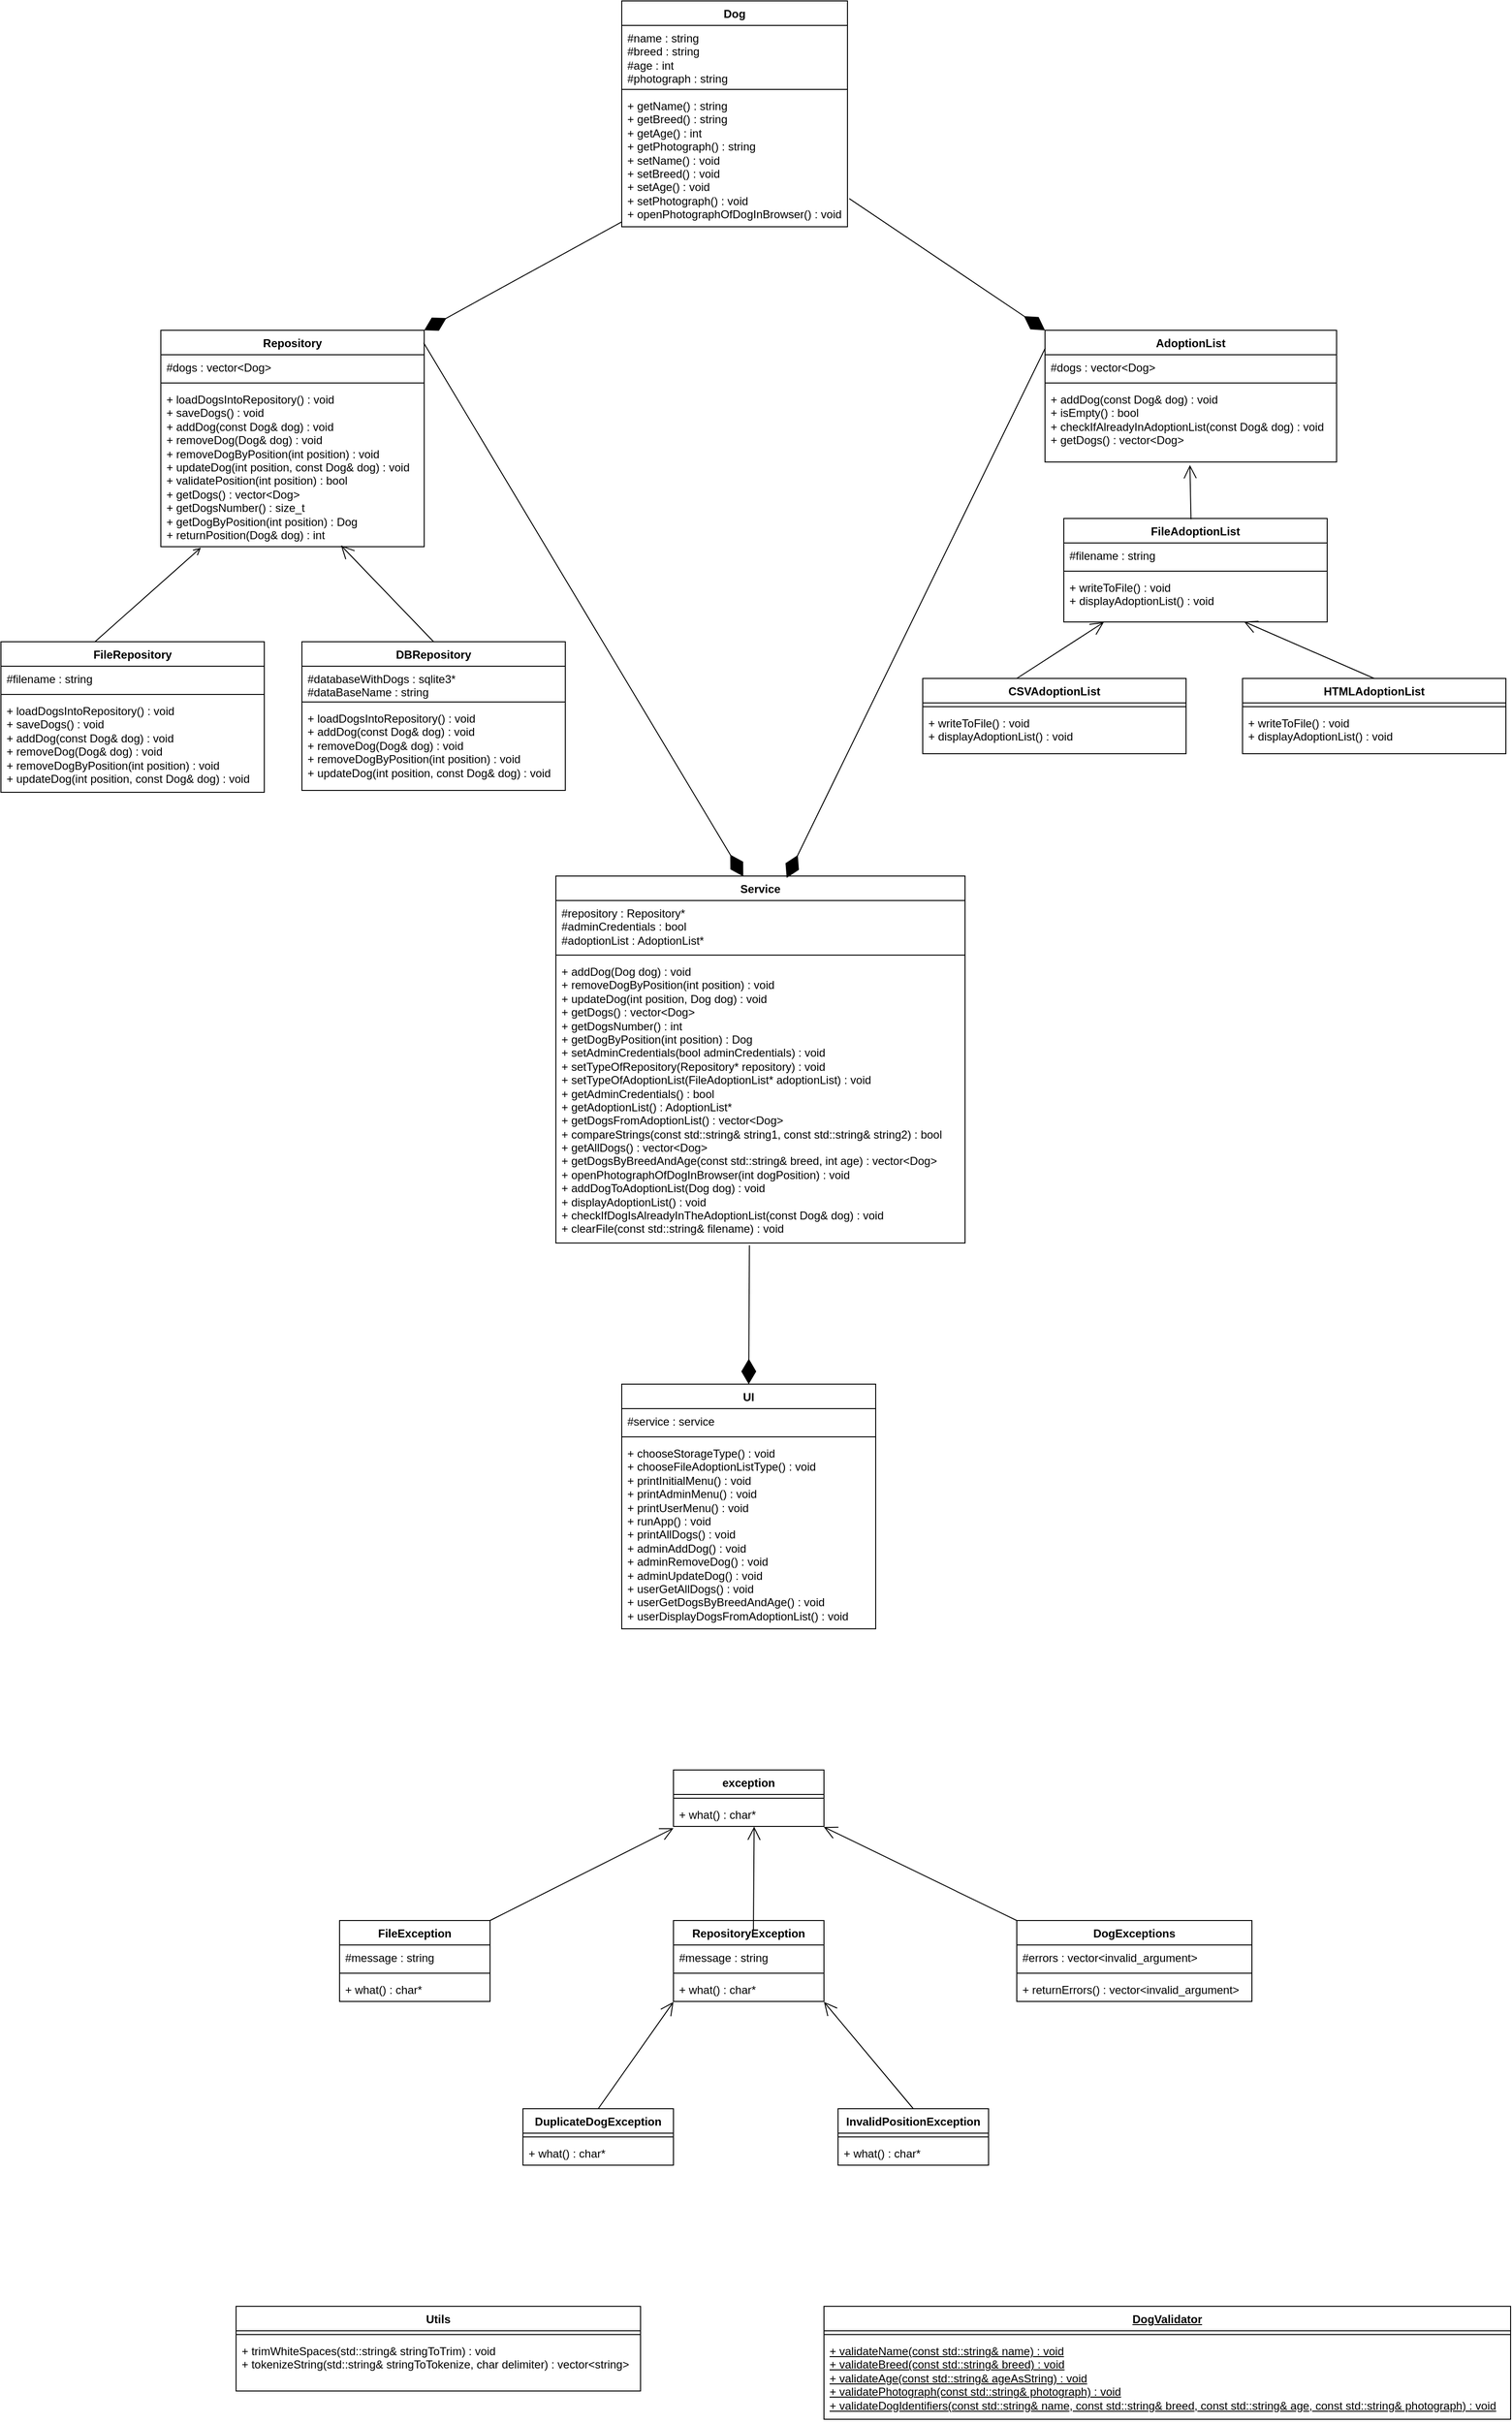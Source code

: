 <mxfile version="26.2.14">
  <diagram id="c0ZnV99UIDVKzW-hw66Z" name="Page-1">
    <mxGraphModel dx="1892" dy="562" grid="1" gridSize="10" guides="1" tooltips="1" connect="1" arrows="1" fold="1" page="1" pageScale="1" pageWidth="850" pageHeight="1100" math="0" shadow="0">
      <root>
        <mxCell id="0" />
        <mxCell id="1" parent="0" />
        <mxCell id="qOjuDss4v1p3PX5UGg8K-1" value="Dog" style="swimlane;fontStyle=1;align=center;verticalAlign=top;childLayout=stackLayout;horizontal=1;startSize=26;horizontalStack=0;resizeParent=1;resizeParentMax=0;resizeLast=0;collapsible=1;marginBottom=0;whiteSpace=wrap;html=1;" parent="1" vertex="1">
          <mxGeometry x="-140" y="80" width="240" height="240" as="geometry" />
        </mxCell>
        <mxCell id="qOjuDss4v1p3PX5UGg8K-2" value="&lt;div&gt;#name : string&lt;/div&gt;&lt;div&gt;#breed : string&lt;/div&gt;&lt;div&gt;#age : int&lt;/div&gt;&lt;div&gt;#photograph : string&lt;/div&gt;" style="text;strokeColor=none;fillColor=none;align=left;verticalAlign=top;spacingLeft=4;spacingRight=4;overflow=hidden;rotatable=0;points=[[0,0.5],[1,0.5]];portConstraint=eastwest;whiteSpace=wrap;html=1;" parent="qOjuDss4v1p3PX5UGg8K-1" vertex="1">
          <mxGeometry y="26" width="240" height="64" as="geometry" />
        </mxCell>
        <mxCell id="qOjuDss4v1p3PX5UGg8K-3" value="" style="line;strokeWidth=1;fillColor=none;align=left;verticalAlign=middle;spacingTop=-1;spacingLeft=3;spacingRight=3;rotatable=0;labelPosition=right;points=[];portConstraint=eastwest;strokeColor=inherit;" parent="qOjuDss4v1p3PX5UGg8K-1" vertex="1">
          <mxGeometry y="90" width="240" height="8" as="geometry" />
        </mxCell>
        <mxCell id="qOjuDss4v1p3PX5UGg8K-4" value="+ getName() : string&lt;div&gt;+ getBreed() : string&lt;/div&gt;&lt;div&gt;+ getAge() : int&lt;/div&gt;&lt;div&gt;+ getPhotograph() : string&lt;/div&gt;&lt;div&gt;+ setName() : void&lt;/div&gt;&lt;div&gt;+ setBreed() : void&lt;/div&gt;&lt;div&gt;+ setAge() : void&lt;/div&gt;&lt;div&gt;+ setPhotograph() : void&lt;/div&gt;&lt;div&gt;+ openPhotographOfDogInBrowser() : void&lt;/div&gt;" style="text;strokeColor=none;fillColor=none;align=left;verticalAlign=top;spacingLeft=4;spacingRight=4;overflow=hidden;rotatable=0;points=[[0,0.5],[1,0.5]];portConstraint=eastwest;whiteSpace=wrap;html=1;" parent="qOjuDss4v1p3PX5UGg8K-1" vertex="1">
          <mxGeometry y="98" width="240" height="142" as="geometry" />
        </mxCell>
        <mxCell id="qOjuDss4v1p3PX5UGg8K-58" value="Repository" style="swimlane;fontStyle=1;align=center;verticalAlign=top;childLayout=stackLayout;horizontal=1;startSize=26;horizontalStack=0;resizeParent=1;resizeParentMax=0;resizeLast=0;collapsible=1;marginBottom=0;whiteSpace=wrap;html=1;" parent="1" vertex="1">
          <mxGeometry x="-630" y="430" width="280" height="230" as="geometry" />
        </mxCell>
        <mxCell id="qOjuDss4v1p3PX5UGg8K-59" value="#dogs : vector&amp;lt;Dog&amp;gt;" style="text;strokeColor=none;fillColor=none;align=left;verticalAlign=top;spacingLeft=4;spacingRight=4;overflow=hidden;rotatable=0;points=[[0,0.5],[1,0.5]];portConstraint=eastwest;whiteSpace=wrap;html=1;" parent="qOjuDss4v1p3PX5UGg8K-58" vertex="1">
          <mxGeometry y="26" width="280" height="26" as="geometry" />
        </mxCell>
        <mxCell id="qOjuDss4v1p3PX5UGg8K-60" value="" style="line;strokeWidth=1;fillColor=none;align=left;verticalAlign=middle;spacingTop=-1;spacingLeft=3;spacingRight=3;rotatable=0;labelPosition=right;points=[];portConstraint=eastwest;strokeColor=inherit;" parent="qOjuDss4v1p3PX5UGg8K-58" vertex="1">
          <mxGeometry y="52" width="280" height="8" as="geometry" />
        </mxCell>
        <mxCell id="qOjuDss4v1p3PX5UGg8K-61" value="+ loadDogsIntoRepository() : void&lt;div&gt;+ saveDogs() : void&lt;/div&gt;&lt;div&gt;+&amp;nbsp;addDog(const Dog&amp;amp; dog) : void&lt;/div&gt;&lt;div&gt;+&amp;nbsp;removeDog(Dog&amp;amp; dog) : void&lt;/div&gt;&lt;div&gt;+&amp;nbsp;removeDogByPosition(int position) : void&lt;/div&gt;&lt;div&gt;+ updateDog(int position, const Dog&amp;amp; dog) : void&lt;/div&gt;&lt;div&gt;+&amp;nbsp;validatePosition(int position) : bool&lt;/div&gt;&lt;div&gt;+&amp;nbsp;getDogs() : vector&amp;lt;Dog&amp;gt;&lt;/div&gt;&lt;div&gt;+ getDogsNumber() : size_t&lt;/div&gt;&lt;div&gt;+ getDogByPosition(int position) : Dog&lt;/div&gt;&lt;div&gt;+ returnPosition(Dog&amp;amp; dog) : int&lt;/div&gt;&lt;div&gt;&lt;br&gt;&lt;/div&gt;" style="text;strokeColor=none;fillColor=none;align=left;verticalAlign=top;spacingLeft=4;spacingRight=4;overflow=hidden;rotatable=0;points=[[0,0.5],[1,0.5]];portConstraint=eastwest;whiteSpace=wrap;html=1;" parent="qOjuDss4v1p3PX5UGg8K-58" vertex="1">
          <mxGeometry y="60" width="280" height="170" as="geometry" />
        </mxCell>
        <mxCell id="qOjuDss4v1p3PX5UGg8K-62" value="DBRepository" style="swimlane;fontStyle=1;align=center;verticalAlign=top;childLayout=stackLayout;horizontal=1;startSize=26;horizontalStack=0;resizeParent=1;resizeParentMax=0;resizeLast=0;collapsible=1;marginBottom=0;whiteSpace=wrap;html=1;" parent="1" vertex="1">
          <mxGeometry x="-480" y="761" width="280" height="158" as="geometry" />
        </mxCell>
        <mxCell id="qOjuDss4v1p3PX5UGg8K-63" value="#databaseWithDogs : sqlite3*&lt;div&gt;#dataBaseName : string&lt;/div&gt;" style="text;strokeColor=none;fillColor=none;align=left;verticalAlign=top;spacingLeft=4;spacingRight=4;overflow=hidden;rotatable=0;points=[[0,0.5],[1,0.5]];portConstraint=eastwest;whiteSpace=wrap;html=1;" parent="qOjuDss4v1p3PX5UGg8K-62" vertex="1">
          <mxGeometry y="26" width="280" height="34" as="geometry" />
        </mxCell>
        <mxCell id="qOjuDss4v1p3PX5UGg8K-64" value="" style="line;strokeWidth=1;fillColor=none;align=left;verticalAlign=middle;spacingTop=-1;spacingLeft=3;spacingRight=3;rotatable=0;labelPosition=right;points=[];portConstraint=eastwest;strokeColor=inherit;" parent="qOjuDss4v1p3PX5UGg8K-62" vertex="1">
          <mxGeometry y="60" width="280" height="8" as="geometry" />
        </mxCell>
        <mxCell id="qOjuDss4v1p3PX5UGg8K-65" value="+ loadDogsIntoRepository() : void&lt;div&gt;+&amp;nbsp;addDog(const Dog&amp;amp; dog) : void&lt;/div&gt;&lt;div&gt;+&amp;nbsp;removeDog(Dog&amp;amp; dog) : void&lt;/div&gt;&lt;div&gt;+&amp;nbsp;removeDogByPosition(int position) : void&lt;/div&gt;&lt;div&gt;+ updateDog(int position, const Dog&amp;amp; dog) : void&lt;/div&gt;&lt;div&gt;&lt;br&gt;&lt;/div&gt;" style="text;strokeColor=none;fillColor=none;align=left;verticalAlign=top;spacingLeft=4;spacingRight=4;overflow=hidden;rotatable=0;points=[[0,0.5],[1,0.5]];portConstraint=eastwest;whiteSpace=wrap;html=1;" parent="qOjuDss4v1p3PX5UGg8K-62" vertex="1">
          <mxGeometry y="68" width="280" height="90" as="geometry" />
        </mxCell>
        <mxCell id="qOjuDss4v1p3PX5UGg8K-66" value="FileRepository" style="swimlane;fontStyle=1;align=center;verticalAlign=top;childLayout=stackLayout;horizontal=1;startSize=26;horizontalStack=0;resizeParent=1;resizeParentMax=0;resizeLast=0;collapsible=1;marginBottom=0;whiteSpace=wrap;html=1;" parent="1" vertex="1">
          <mxGeometry x="-800" y="761" width="280" height="160" as="geometry" />
        </mxCell>
        <mxCell id="qOjuDss4v1p3PX5UGg8K-67" value="#filename : string" style="text;strokeColor=none;fillColor=none;align=left;verticalAlign=top;spacingLeft=4;spacingRight=4;overflow=hidden;rotatable=0;points=[[0,0.5],[1,0.5]];portConstraint=eastwest;whiteSpace=wrap;html=1;" parent="qOjuDss4v1p3PX5UGg8K-66" vertex="1">
          <mxGeometry y="26" width="280" height="26" as="geometry" />
        </mxCell>
        <mxCell id="qOjuDss4v1p3PX5UGg8K-68" value="" style="line;strokeWidth=1;fillColor=none;align=left;verticalAlign=middle;spacingTop=-1;spacingLeft=3;spacingRight=3;rotatable=0;labelPosition=right;points=[];portConstraint=eastwest;strokeColor=inherit;" parent="qOjuDss4v1p3PX5UGg8K-66" vertex="1">
          <mxGeometry y="52" width="280" height="8" as="geometry" />
        </mxCell>
        <mxCell id="qOjuDss4v1p3PX5UGg8K-69" value="+ loadDogsIntoRepository() : void&lt;div&gt;+ saveDogs() : void&lt;/div&gt;&lt;div&gt;+&amp;nbsp;addDog(const Dog&amp;amp; dog) : void&lt;/div&gt;&lt;div&gt;+&amp;nbsp;removeDog(Dog&amp;amp; dog) : void&lt;/div&gt;&lt;div&gt;+&amp;nbsp;removeDogByPosition(int position) : void&lt;/div&gt;&lt;div&gt;+ updateDog(int position, const Dog&amp;amp; dog) : void&lt;/div&gt;&lt;div&gt;&lt;br&gt;&lt;/div&gt;" style="text;strokeColor=none;fillColor=none;align=left;verticalAlign=top;spacingLeft=4;spacingRight=4;overflow=hidden;rotatable=0;points=[[0,0.5],[1,0.5]];portConstraint=eastwest;whiteSpace=wrap;html=1;" parent="qOjuDss4v1p3PX5UGg8K-66" vertex="1">
          <mxGeometry y="60" width="280" height="100" as="geometry" />
        </mxCell>
        <mxCell id="qOjuDss4v1p3PX5UGg8K-70" value="" style="endArrow=open;endFill=1;html=1;rounded=0;entryX=0.152;entryY=1.006;entryDx=0;entryDy=0;entryPerimeter=0;exitX=0.357;exitY=0;exitDx=0;exitDy=0;exitPerimeter=0;" parent="1" source="qOjuDss4v1p3PX5UGg8K-66" target="qOjuDss4v1p3PX5UGg8K-61" edge="1">
          <mxGeometry width="160" relative="1" as="geometry">
            <mxPoint x="-680" y="660" as="sourcePoint" />
            <mxPoint x="-630" y="700" as="targetPoint" />
          </mxGeometry>
        </mxCell>
        <mxCell id="qOjuDss4v1p3PX5UGg8K-71" value="" style="endArrow=open;endFill=1;endSize=12;html=1;rounded=0;entryX=0.684;entryY=0.992;entryDx=0;entryDy=0;entryPerimeter=0;exitX=0.5;exitY=0;exitDx=0;exitDy=0;" parent="1" source="qOjuDss4v1p3PX5UGg8K-62" target="qOjuDss4v1p3PX5UGg8K-61" edge="1">
          <mxGeometry width="160" relative="1" as="geometry">
            <mxPoint x="-670" y="690" as="sourcePoint" />
            <mxPoint x="-577" y="671" as="targetPoint" />
          </mxGeometry>
        </mxCell>
        <mxCell id="qOjuDss4v1p3PX5UGg8K-73" value="" style="endArrow=diamondThin;endFill=1;endSize=24;html=1;rounded=0;entryX=1;entryY=0;entryDx=0;entryDy=0;" parent="1" source="qOjuDss4v1p3PX5UGg8K-4" target="qOjuDss4v1p3PX5UGg8K-58" edge="1">
          <mxGeometry width="160" relative="1" as="geometry">
            <mxPoint x="-590" y="440" as="sourcePoint" />
            <mxPoint x="-430" y="440" as="targetPoint" />
          </mxGeometry>
        </mxCell>
        <mxCell id="qOjuDss4v1p3PX5UGg8K-78" value="AdoptionList&lt;div&gt;&lt;br&gt;&lt;/div&gt;" style="swimlane;fontStyle=1;align=center;verticalAlign=top;childLayout=stackLayout;horizontal=1;startSize=26;horizontalStack=0;resizeParent=1;resizeParentMax=0;resizeLast=0;collapsible=1;marginBottom=0;whiteSpace=wrap;html=1;" parent="1" vertex="1">
          <mxGeometry x="310" y="430" width="310" height="140" as="geometry" />
        </mxCell>
        <mxCell id="qOjuDss4v1p3PX5UGg8K-79" value="#dogs : vector&amp;lt;Dog&amp;gt;" style="text;strokeColor=none;fillColor=none;align=left;verticalAlign=top;spacingLeft=4;spacingRight=4;overflow=hidden;rotatable=0;points=[[0,0.5],[1,0.5]];portConstraint=eastwest;whiteSpace=wrap;html=1;" parent="qOjuDss4v1p3PX5UGg8K-78" vertex="1">
          <mxGeometry y="26" width="310" height="26" as="geometry" />
        </mxCell>
        <mxCell id="qOjuDss4v1p3PX5UGg8K-80" value="" style="line;strokeWidth=1;fillColor=none;align=left;verticalAlign=middle;spacingTop=-1;spacingLeft=3;spacingRight=3;rotatable=0;labelPosition=right;points=[];portConstraint=eastwest;strokeColor=inherit;" parent="qOjuDss4v1p3PX5UGg8K-78" vertex="1">
          <mxGeometry y="52" width="310" height="8" as="geometry" />
        </mxCell>
        <mxCell id="qOjuDss4v1p3PX5UGg8K-81" value="+&amp;nbsp;addDog(const Dog&amp;amp; dog) : void&lt;div&gt;+ isEmpty() : bool&lt;/div&gt;&lt;div&gt;+&amp;nbsp;checkIfAlreadyInAdoptionList(const Dog&amp;amp; dog) : void&lt;/div&gt;&lt;div&gt;+&amp;nbsp;getDogs() : vector&amp;lt;Dog&amp;gt;&lt;/div&gt;" style="text;strokeColor=none;fillColor=none;align=left;verticalAlign=top;spacingLeft=4;spacingRight=4;overflow=hidden;rotatable=0;points=[[0,0.5],[1,0.5]];portConstraint=eastwest;whiteSpace=wrap;html=1;" parent="qOjuDss4v1p3PX5UGg8K-78" vertex="1">
          <mxGeometry y="60" width="310" height="80" as="geometry" />
        </mxCell>
        <mxCell id="qOjuDss4v1p3PX5UGg8K-96" value="" style="endArrow=diamondThin;endFill=1;endSize=24;html=1;rounded=0;exitX=1.008;exitY=0.789;exitDx=0;exitDy=0;exitPerimeter=0;entryX=0;entryY=0;entryDx=0;entryDy=0;" parent="1" source="qOjuDss4v1p3PX5UGg8K-4" target="qOjuDss4v1p3PX5UGg8K-78" edge="1">
          <mxGeometry width="160" relative="1" as="geometry">
            <mxPoint x="160" y="380" as="sourcePoint" />
            <mxPoint x="320" y="400" as="targetPoint" />
          </mxGeometry>
        </mxCell>
        <mxCell id="qOjuDss4v1p3PX5UGg8K-97" value="FileAdoptionList" style="swimlane;fontStyle=1;align=center;verticalAlign=top;childLayout=stackLayout;horizontal=1;startSize=26;horizontalStack=0;resizeParent=1;resizeParentMax=0;resizeLast=0;collapsible=1;marginBottom=0;whiteSpace=wrap;html=1;" parent="1" vertex="1">
          <mxGeometry x="330" y="630" width="280" height="110" as="geometry" />
        </mxCell>
        <mxCell id="qOjuDss4v1p3PX5UGg8K-98" value="#filename : string" style="text;strokeColor=none;fillColor=none;align=left;verticalAlign=top;spacingLeft=4;spacingRight=4;overflow=hidden;rotatable=0;points=[[0,0.5],[1,0.5]];portConstraint=eastwest;whiteSpace=wrap;html=1;" parent="qOjuDss4v1p3PX5UGg8K-97" vertex="1">
          <mxGeometry y="26" width="280" height="26" as="geometry" />
        </mxCell>
        <mxCell id="qOjuDss4v1p3PX5UGg8K-99" value="" style="line;strokeWidth=1;fillColor=none;align=left;verticalAlign=middle;spacingTop=-1;spacingLeft=3;spacingRight=3;rotatable=0;labelPosition=right;points=[];portConstraint=eastwest;strokeColor=inherit;" parent="qOjuDss4v1p3PX5UGg8K-97" vertex="1">
          <mxGeometry y="52" width="280" height="8" as="geometry" />
        </mxCell>
        <mxCell id="qOjuDss4v1p3PX5UGg8K-100" value="&lt;div&gt;+ writeToFile() : void&lt;/div&gt;&lt;div&gt;+ displayAdoptionList() : void&lt;/div&gt;" style="text;strokeColor=none;fillColor=none;align=left;verticalAlign=top;spacingLeft=4;spacingRight=4;overflow=hidden;rotatable=0;points=[[0,0.5],[1,0.5]];portConstraint=eastwest;whiteSpace=wrap;html=1;" parent="qOjuDss4v1p3PX5UGg8K-97" vertex="1">
          <mxGeometry y="60" width="280" height="50" as="geometry" />
        </mxCell>
        <mxCell id="qOjuDss4v1p3PX5UGg8K-101" value="HTMLAdoptionList" style="swimlane;fontStyle=1;align=center;verticalAlign=top;childLayout=stackLayout;horizontal=1;startSize=26;horizontalStack=0;resizeParent=1;resizeParentMax=0;resizeLast=0;collapsible=1;marginBottom=0;whiteSpace=wrap;html=1;" parent="1" vertex="1">
          <mxGeometry x="520" y="800" width="280" height="80" as="geometry" />
        </mxCell>
        <mxCell id="qOjuDss4v1p3PX5UGg8K-103" value="" style="line;strokeWidth=1;fillColor=none;align=left;verticalAlign=middle;spacingTop=-1;spacingLeft=3;spacingRight=3;rotatable=0;labelPosition=right;points=[];portConstraint=eastwest;strokeColor=inherit;" parent="qOjuDss4v1p3PX5UGg8K-101" vertex="1">
          <mxGeometry y="26" width="280" height="8" as="geometry" />
        </mxCell>
        <mxCell id="qOjuDss4v1p3PX5UGg8K-104" value="&lt;div&gt;&lt;div&gt;+ writeToFile() : void&lt;/div&gt;&lt;div&gt;+ displayAdoptionList() : void&lt;/div&gt;&lt;/div&gt;" style="text;strokeColor=none;fillColor=none;align=left;verticalAlign=top;spacingLeft=4;spacingRight=4;overflow=hidden;rotatable=0;points=[[0,0.5],[1,0.5]];portConstraint=eastwest;whiteSpace=wrap;html=1;" parent="qOjuDss4v1p3PX5UGg8K-101" vertex="1">
          <mxGeometry y="34" width="280" height="46" as="geometry" />
        </mxCell>
        <mxCell id="qOjuDss4v1p3PX5UGg8K-105" value="CSVAdoptionList" style="swimlane;fontStyle=1;align=center;verticalAlign=top;childLayout=stackLayout;horizontal=1;startSize=26;horizontalStack=0;resizeParent=1;resizeParentMax=0;resizeLast=0;collapsible=1;marginBottom=0;whiteSpace=wrap;html=1;" parent="1" vertex="1">
          <mxGeometry x="180" y="800" width="280" height="80" as="geometry" />
        </mxCell>
        <mxCell id="qOjuDss4v1p3PX5UGg8K-107" value="" style="line;strokeWidth=1;fillColor=none;align=left;verticalAlign=middle;spacingTop=-1;spacingLeft=3;spacingRight=3;rotatable=0;labelPosition=right;points=[];portConstraint=eastwest;strokeColor=inherit;" parent="qOjuDss4v1p3PX5UGg8K-105" vertex="1">
          <mxGeometry y="26" width="280" height="8" as="geometry" />
        </mxCell>
        <mxCell id="qOjuDss4v1p3PX5UGg8K-108" value="&lt;div&gt;&lt;div&gt;+ writeToFile() : void&lt;/div&gt;&lt;div&gt;+ displayAdoptionList() : void&lt;/div&gt;&lt;/div&gt;" style="text;strokeColor=none;fillColor=none;align=left;verticalAlign=top;spacingLeft=4;spacingRight=4;overflow=hidden;rotatable=0;points=[[0,0.5],[1,0.5]];portConstraint=eastwest;whiteSpace=wrap;html=1;" parent="qOjuDss4v1p3PX5UGg8K-105" vertex="1">
          <mxGeometry y="34" width="280" height="46" as="geometry" />
        </mxCell>
        <mxCell id="qOjuDss4v1p3PX5UGg8K-109" value="" style="endArrow=open;endFill=1;endSize=12;html=1;rounded=0;entryX=0.152;entryY=1.006;entryDx=0;entryDy=0;entryPerimeter=0;exitX=0.357;exitY=0;exitDx=0;exitDy=0;exitPerimeter=0;" parent="1" source="qOjuDss4v1p3PX5UGg8K-105" target="qOjuDss4v1p3PX5UGg8K-100" edge="1">
          <mxGeometry width="160" relative="1" as="geometry">
            <mxPoint x="250" y="860" as="sourcePoint" />
            <mxPoint x="300" y="900" as="targetPoint" />
          </mxGeometry>
        </mxCell>
        <mxCell id="qOjuDss4v1p3PX5UGg8K-110" value="" style="endArrow=open;endFill=1;endSize=12;html=1;rounded=0;entryX=0.684;entryY=0.992;entryDx=0;entryDy=0;entryPerimeter=0;exitX=0.5;exitY=0;exitDx=0;exitDy=0;" parent="1" source="qOjuDss4v1p3PX5UGg8K-101" target="qOjuDss4v1p3PX5UGg8K-100" edge="1">
          <mxGeometry width="160" relative="1" as="geometry">
            <mxPoint x="260" y="890" as="sourcePoint" />
            <mxPoint x="353" y="871" as="targetPoint" />
          </mxGeometry>
        </mxCell>
        <mxCell id="qOjuDss4v1p3PX5UGg8K-111" value="" style="endArrow=open;endFill=1;endSize=12;html=1;rounded=0;entryX=0.497;entryY=1.04;entryDx=0;entryDy=0;entryPerimeter=0;exitX=0.483;exitY=0.008;exitDx=0;exitDy=0;exitPerimeter=0;" parent="1" source="qOjuDss4v1p3PX5UGg8K-97" target="qOjuDss4v1p3PX5UGg8K-81" edge="1">
          <mxGeometry width="160" relative="1" as="geometry">
            <mxPoint x="413" y="630" as="sourcePoint" />
            <mxPoint x="263" y="600" as="targetPoint" />
          </mxGeometry>
        </mxCell>
        <mxCell id="qOjuDss4v1p3PX5UGg8K-112" value="Service" style="swimlane;fontStyle=1;align=center;verticalAlign=top;childLayout=stackLayout;horizontal=1;startSize=26;horizontalStack=0;resizeParent=1;resizeParentMax=0;resizeLast=0;collapsible=1;marginBottom=0;whiteSpace=wrap;html=1;" parent="1" vertex="1">
          <mxGeometry x="-210" y="1010" width="435" height="390" as="geometry" />
        </mxCell>
        <mxCell id="qOjuDss4v1p3PX5UGg8K-113" value="#repository : Repository*&lt;div&gt;#adminCredentials : bool&lt;/div&gt;&lt;div&gt;#adoptionList : AdoptionList*&lt;/div&gt;" style="text;strokeColor=none;fillColor=none;align=left;verticalAlign=top;spacingLeft=4;spacingRight=4;overflow=hidden;rotatable=0;points=[[0,0.5],[1,0.5]];portConstraint=eastwest;whiteSpace=wrap;html=1;" parent="qOjuDss4v1p3PX5UGg8K-112" vertex="1">
          <mxGeometry y="26" width="435" height="54" as="geometry" />
        </mxCell>
        <mxCell id="qOjuDss4v1p3PX5UGg8K-114" value="" style="line;strokeWidth=1;fillColor=none;align=left;verticalAlign=middle;spacingTop=-1;spacingLeft=3;spacingRight=3;rotatable=0;labelPosition=right;points=[];portConstraint=eastwest;strokeColor=inherit;" parent="qOjuDss4v1p3PX5UGg8K-112" vertex="1">
          <mxGeometry y="80" width="435" height="8" as="geometry" />
        </mxCell>
        <mxCell id="qOjuDss4v1p3PX5UGg8K-115" value="+&amp;nbsp;addDog(Dog dog) : void&lt;div&gt;+&amp;nbsp;removeDogByPosition(int position) : void&lt;/div&gt;&lt;div&gt;+&amp;nbsp;updateDog(int position, Dog dog) : void&lt;/div&gt;&lt;div&gt;+ getDogs() : vector&amp;lt;Dog&amp;gt;&lt;/div&gt;&lt;div&gt;+ getDogsNumber() : int&lt;/div&gt;&lt;div&gt;+&amp;nbsp;getDogByPosition(int position) : Dog&lt;/div&gt;&lt;div&gt;+&amp;nbsp;&lt;span style=&quot;background-color: transparent;&quot;&gt;setAdminCredentials(bool adminCredentials) : void&lt;/span&gt;&lt;/div&gt;&lt;div&gt;&lt;span style=&quot;background-color: transparent; color: light-dark(rgb(0, 0, 0), rgb(255, 255, 255));&quot;&gt;+ setTypeOfRepository(Repository* repository) : void&lt;/span&gt;&lt;/div&gt;&lt;div&gt;&lt;span style=&quot;background-color: transparent; color: light-dark(rgb(0, 0, 0), rgb(255, 255, 255));&quot;&gt;+ setTypeOfAdoptionList(FileAdoptionList* adoptionList) : void&lt;/span&gt;&lt;/div&gt;&lt;div&gt;&lt;span style=&quot;background-color: transparent; color: light-dark(rgb(0, 0, 0), rgb(255, 255, 255));&quot;&gt;+&amp;nbsp;&lt;/span&gt;&lt;span style=&quot;background-color: transparent;&quot;&gt;getAdminCredentials() : bool&lt;/span&gt;&lt;/div&gt;&lt;div&gt;&lt;span style=&quot;background-color: transparent;&quot;&gt;+&amp;nbsp;&lt;/span&gt;&lt;span style=&quot;background-color: transparent;&quot;&gt;getAdoptionList() : AdoptionList*&lt;/span&gt;&lt;/div&gt;&lt;div&gt;&lt;span style=&quot;background-color: transparent;&quot;&gt;+&amp;nbsp;&lt;/span&gt;&lt;span style=&quot;background-color: transparent;&quot;&gt;getDogsFromAdoptionList() : vector&amp;lt;Dog&amp;gt;&lt;/span&gt;&lt;/div&gt;&lt;div&gt;&lt;span style=&quot;background-color: transparent;&quot;&gt;+&amp;nbsp;&lt;/span&gt;&lt;span style=&quot;background-color: transparent;&quot;&gt;compareStrings(const std::string&amp;amp; string1, const std::string&amp;amp; string2) : bool&lt;/span&gt;&lt;/div&gt;&lt;div&gt;&lt;span style=&quot;background-color: transparent;&quot;&gt;+&amp;nbsp;&lt;/span&gt;&lt;span style=&quot;background-color: transparent;&quot;&gt;getAllDogs() : vector&amp;lt;Dog&amp;gt;&lt;/span&gt;&lt;/div&gt;&lt;div&gt;&lt;span style=&quot;background-color: transparent;&quot;&gt;+&amp;nbsp;&lt;/span&gt;&lt;span style=&quot;background-color: transparent;&quot;&gt;getDogsByBreedAndAge(const std::string&amp;amp; breed, int age) : vector&amp;lt;Dog&amp;gt;&lt;/span&gt;&lt;/div&gt;&lt;div&gt;&lt;span style=&quot;background-color: transparent;&quot;&gt;+&amp;nbsp;&lt;/span&gt;&lt;span style=&quot;background-color: transparent;&quot;&gt;openPhotographOfDogInBrowser(int dogPosition) : void&lt;/span&gt;&lt;/div&gt;&lt;div&gt;&lt;span style=&quot;background-color: transparent;&quot;&gt;+&amp;nbsp;&lt;/span&gt;&lt;span style=&quot;background-color: transparent;&quot;&gt;addDogToAdoptionList(Dog dog) : void&lt;/span&gt;&lt;/div&gt;&lt;div&gt;&lt;span style=&quot;background-color: transparent;&quot;&gt;+&amp;nbsp;&lt;/span&gt;&lt;span style=&quot;background-color: transparent;&quot;&gt;displayAdoptionList() : void&lt;/span&gt;&lt;/div&gt;&lt;div&gt;&lt;span style=&quot;background-color: transparent;&quot;&gt;+&amp;nbsp;&lt;/span&gt;&lt;span style=&quot;background-color: transparent;&quot;&gt;checkIfDogIsAlreadyInTheAdoptionList(const Dog&amp;amp; dog) : void&lt;/span&gt;&lt;/div&gt;&lt;div&gt;&lt;span style=&quot;background-color: transparent;&quot;&gt;+&amp;nbsp;&lt;/span&gt;&lt;span style=&quot;background-color: transparent;&quot;&gt;clearFile(const std::string&amp;amp; filename) : void&lt;/span&gt;&lt;/div&gt;" style="text;strokeColor=none;fillColor=none;align=left;verticalAlign=top;spacingLeft=4;spacingRight=4;overflow=hidden;rotatable=0;points=[[0,0.5],[1,0.5]];portConstraint=eastwest;whiteSpace=wrap;html=1;" parent="qOjuDss4v1p3PX5UGg8K-112" vertex="1">
          <mxGeometry y="88" width="435" height="302" as="geometry" />
        </mxCell>
        <mxCell id="qOjuDss4v1p3PX5UGg8K-116" value="" style="endArrow=diamondThin;endFill=1;endSize=24;html=1;rounded=0;entryX=0.458;entryY=0.001;entryDx=0;entryDy=0;exitX=0.998;exitY=0.058;exitDx=0;exitDy=0;exitPerimeter=0;entryPerimeter=0;" parent="1" source="qOjuDss4v1p3PX5UGg8K-58" target="qOjuDss4v1p3PX5UGg8K-112" edge="1">
          <mxGeometry width="160" relative="1" as="geometry">
            <mxPoint x="-130" y="363" as="sourcePoint" />
            <mxPoint x="-340" y="440" as="targetPoint" />
          </mxGeometry>
        </mxCell>
        <mxCell id="qOjuDss4v1p3PX5UGg8K-117" value="" style="endArrow=diamondThin;endFill=1;endSize=24;html=1;rounded=0;exitX=0.001;exitY=0.135;exitDx=0;exitDy=0;exitPerimeter=0;entryX=0.564;entryY=0.005;entryDx=0;entryDy=0;entryPerimeter=0;" parent="1" source="qOjuDss4v1p3PX5UGg8K-78" target="qOjuDss4v1p3PX5UGg8K-112" edge="1">
          <mxGeometry width="160" relative="1" as="geometry">
            <mxPoint x="270" y="460" as="sourcePoint" />
            <mxPoint x="20" y="957" as="targetPoint" />
          </mxGeometry>
        </mxCell>
        <mxCell id="qOjuDss4v1p3PX5UGg8K-119" value="UI" style="swimlane;fontStyle=1;align=center;verticalAlign=top;childLayout=stackLayout;horizontal=1;startSize=26;horizontalStack=0;resizeParent=1;resizeParentMax=0;resizeLast=0;collapsible=1;marginBottom=0;whiteSpace=wrap;html=1;" parent="1" vertex="1">
          <mxGeometry x="-140" y="1550" width="270" height="260" as="geometry" />
        </mxCell>
        <mxCell id="qOjuDss4v1p3PX5UGg8K-120" value="#service : service" style="text;strokeColor=none;fillColor=none;align=left;verticalAlign=top;spacingLeft=4;spacingRight=4;overflow=hidden;rotatable=0;points=[[0,0.5],[1,0.5]];portConstraint=eastwest;whiteSpace=wrap;html=1;" parent="qOjuDss4v1p3PX5UGg8K-119" vertex="1">
          <mxGeometry y="26" width="270" height="26" as="geometry" />
        </mxCell>
        <mxCell id="qOjuDss4v1p3PX5UGg8K-121" value="" style="line;strokeWidth=1;fillColor=none;align=left;verticalAlign=middle;spacingTop=-1;spacingLeft=3;spacingRight=3;rotatable=0;labelPosition=right;points=[];portConstraint=eastwest;strokeColor=inherit;" parent="qOjuDss4v1p3PX5UGg8K-119" vertex="1">
          <mxGeometry y="52" width="270" height="8" as="geometry" />
        </mxCell>
        <mxCell id="qOjuDss4v1p3PX5UGg8K-122" value="+&amp;nbsp;chooseStorageType() : void&lt;div&gt;+&amp;nbsp;chooseFileAdoptionListType() : void&lt;/div&gt;&lt;div&gt;+&amp;nbsp;printInitialMenu() : void&lt;/div&gt;&lt;div&gt;+&amp;nbsp;printAdminMenu() : void&lt;/div&gt;&lt;div&gt;+ printUserMenu() : void&lt;/div&gt;&lt;div&gt;+ runApp() : void&lt;/div&gt;&lt;div&gt;+&amp;nbsp;printAllDogs() : void&lt;/div&gt;&lt;div&gt;+&amp;nbsp;adminAddDog() : void&lt;/div&gt;&lt;div&gt;+&amp;nbsp;adminRemoveDog() : void&lt;/div&gt;&lt;div&gt;+&amp;nbsp;adminUpdateDog() : void&lt;/div&gt;&lt;div&gt;+&amp;nbsp;userGetAllDogs() : void&lt;/div&gt;&lt;div&gt;+&amp;nbsp;userGetDogsByBreedAndAge() : void&lt;/div&gt;&lt;div&gt;+&amp;nbsp;userDisplayDogsFromAdoptionList() : void&lt;/div&gt;" style="text;strokeColor=none;fillColor=none;align=left;verticalAlign=top;spacingLeft=4;spacingRight=4;overflow=hidden;rotatable=0;points=[[0,0.5],[1,0.5]];portConstraint=eastwest;whiteSpace=wrap;html=1;" parent="qOjuDss4v1p3PX5UGg8K-119" vertex="1">
          <mxGeometry y="60" width="270" height="200" as="geometry" />
        </mxCell>
        <mxCell id="qOjuDss4v1p3PX5UGg8K-123" value="" style="endArrow=diamondThin;endFill=1;endSize=24;html=1;rounded=0;entryX=0.5;entryY=0;entryDx=0;entryDy=0;exitX=0.473;exitY=1.008;exitDx=0;exitDy=0;exitPerimeter=0;" parent="1" source="qOjuDss4v1p3PX5UGg8K-115" target="qOjuDss4v1p3PX5UGg8K-119" edge="1">
          <mxGeometry width="160" relative="1" as="geometry">
            <mxPoint x="-15" y="1350" as="sourcePoint" />
            <mxPoint x="-225" y="1427" as="targetPoint" />
          </mxGeometry>
        </mxCell>
        <mxCell id="WE_72uByinMbXT9ejMN--2" value="exception" style="swimlane;fontStyle=1;align=center;verticalAlign=top;childLayout=stackLayout;horizontal=1;startSize=26;horizontalStack=0;resizeParent=1;resizeParentMax=0;resizeLast=0;collapsible=1;marginBottom=0;whiteSpace=wrap;html=1;" parent="1" vertex="1">
          <mxGeometry x="-85" y="1960" width="160" height="60" as="geometry" />
        </mxCell>
        <mxCell id="WE_72uByinMbXT9ejMN--4" value="" style="line;strokeWidth=1;fillColor=none;align=left;verticalAlign=middle;spacingTop=-1;spacingLeft=3;spacingRight=3;rotatable=0;labelPosition=right;points=[];portConstraint=eastwest;strokeColor=inherit;" parent="WE_72uByinMbXT9ejMN--2" vertex="1">
          <mxGeometry y="26" width="160" height="8" as="geometry" />
        </mxCell>
        <mxCell id="WE_72uByinMbXT9ejMN--5" value="+ what() : char*" style="text;strokeColor=none;fillColor=none;align=left;verticalAlign=top;spacingLeft=4;spacingRight=4;overflow=hidden;rotatable=0;points=[[0,0.5],[1,0.5]];portConstraint=eastwest;whiteSpace=wrap;html=1;" parent="WE_72uByinMbXT9ejMN--2" vertex="1">
          <mxGeometry y="34" width="160" height="26" as="geometry" />
        </mxCell>
        <mxCell id="WE_72uByinMbXT9ejMN--6" value="FileException" style="swimlane;fontStyle=1;align=center;verticalAlign=top;childLayout=stackLayout;horizontal=1;startSize=26;horizontalStack=0;resizeParent=1;resizeParentMax=0;resizeLast=0;collapsible=1;marginBottom=0;whiteSpace=wrap;html=1;" parent="1" vertex="1">
          <mxGeometry x="-440" y="2120" width="160" height="86" as="geometry" />
        </mxCell>
        <mxCell id="WE_72uByinMbXT9ejMN--7" value="#message : string" style="text;strokeColor=none;fillColor=none;align=left;verticalAlign=top;spacingLeft=4;spacingRight=4;overflow=hidden;rotatable=0;points=[[0,0.5],[1,0.5]];portConstraint=eastwest;whiteSpace=wrap;html=1;" parent="WE_72uByinMbXT9ejMN--6" vertex="1">
          <mxGeometry y="26" width="160" height="26" as="geometry" />
        </mxCell>
        <mxCell id="WE_72uByinMbXT9ejMN--8" value="" style="line;strokeWidth=1;fillColor=none;align=left;verticalAlign=middle;spacingTop=-1;spacingLeft=3;spacingRight=3;rotatable=0;labelPosition=right;points=[];portConstraint=eastwest;strokeColor=inherit;" parent="WE_72uByinMbXT9ejMN--6" vertex="1">
          <mxGeometry y="52" width="160" height="8" as="geometry" />
        </mxCell>
        <mxCell id="WE_72uByinMbXT9ejMN--9" value="+ what() : char*" style="text;strokeColor=none;fillColor=none;align=left;verticalAlign=top;spacingLeft=4;spacingRight=4;overflow=hidden;rotatable=0;points=[[0,0.5],[1,0.5]];portConstraint=eastwest;whiteSpace=wrap;html=1;" parent="WE_72uByinMbXT9ejMN--6" vertex="1">
          <mxGeometry y="60" width="160" height="26" as="geometry" />
        </mxCell>
        <mxCell id="WE_72uByinMbXT9ejMN--10" value="DuplicateDogException" style="swimlane;fontStyle=1;align=center;verticalAlign=top;childLayout=stackLayout;horizontal=1;startSize=26;horizontalStack=0;resizeParent=1;resizeParentMax=0;resizeLast=0;collapsible=1;marginBottom=0;whiteSpace=wrap;html=1;" parent="1" vertex="1">
          <mxGeometry x="-245" y="2320" width="160" height="60" as="geometry" />
        </mxCell>
        <mxCell id="WE_72uByinMbXT9ejMN--12" value="" style="line;strokeWidth=1;fillColor=none;align=left;verticalAlign=middle;spacingTop=-1;spacingLeft=3;spacingRight=3;rotatable=0;labelPosition=right;points=[];portConstraint=eastwest;strokeColor=inherit;" parent="WE_72uByinMbXT9ejMN--10" vertex="1">
          <mxGeometry y="26" width="160" height="8" as="geometry" />
        </mxCell>
        <mxCell id="WE_72uByinMbXT9ejMN--13" value="+ what() : char*" style="text;strokeColor=none;fillColor=none;align=left;verticalAlign=top;spacingLeft=4;spacingRight=4;overflow=hidden;rotatable=0;points=[[0,0.5],[1,0.5]];portConstraint=eastwest;whiteSpace=wrap;html=1;" parent="WE_72uByinMbXT9ejMN--10" vertex="1">
          <mxGeometry y="34" width="160" height="26" as="geometry" />
        </mxCell>
        <mxCell id="WE_72uByinMbXT9ejMN--14" value="DogExceptions" style="swimlane;fontStyle=1;align=center;verticalAlign=top;childLayout=stackLayout;horizontal=1;startSize=26;horizontalStack=0;resizeParent=1;resizeParentMax=0;resizeLast=0;collapsible=1;marginBottom=0;whiteSpace=wrap;html=1;" parent="1" vertex="1">
          <mxGeometry x="280" y="2120" width="250" height="86" as="geometry" />
        </mxCell>
        <mxCell id="WE_72uByinMbXT9ejMN--15" value="#errors : vector&amp;lt;invalid_argument&amp;gt;" style="text;strokeColor=none;fillColor=none;align=left;verticalAlign=top;spacingLeft=4;spacingRight=4;overflow=hidden;rotatable=0;points=[[0,0.5],[1,0.5]];portConstraint=eastwest;whiteSpace=wrap;html=1;" parent="WE_72uByinMbXT9ejMN--14" vertex="1">
          <mxGeometry y="26" width="250" height="26" as="geometry" />
        </mxCell>
        <mxCell id="WE_72uByinMbXT9ejMN--16" value="" style="line;strokeWidth=1;fillColor=none;align=left;verticalAlign=middle;spacingTop=-1;spacingLeft=3;spacingRight=3;rotatable=0;labelPosition=right;points=[];portConstraint=eastwest;strokeColor=inherit;" parent="WE_72uByinMbXT9ejMN--14" vertex="1">
          <mxGeometry y="52" width="250" height="8" as="geometry" />
        </mxCell>
        <mxCell id="WE_72uByinMbXT9ejMN--17" value="+ returnErrors() : vector&amp;lt;invalid_argument&amp;gt;" style="text;strokeColor=none;fillColor=none;align=left;verticalAlign=top;spacingLeft=4;spacingRight=4;overflow=hidden;rotatable=0;points=[[0,0.5],[1,0.5]];portConstraint=eastwest;whiteSpace=wrap;html=1;" parent="WE_72uByinMbXT9ejMN--14" vertex="1">
          <mxGeometry y="60" width="250" height="26" as="geometry" />
        </mxCell>
        <mxCell id="WE_72uByinMbXT9ejMN--18" value="RepositoryException" style="swimlane;fontStyle=1;align=center;verticalAlign=top;childLayout=stackLayout;horizontal=1;startSize=26;horizontalStack=0;resizeParent=1;resizeParentMax=0;resizeLast=0;collapsible=1;marginBottom=0;whiteSpace=wrap;html=1;" parent="1" vertex="1">
          <mxGeometry x="-85" y="2120" width="160" height="86" as="geometry" />
        </mxCell>
        <mxCell id="WE_72uByinMbXT9ejMN--19" value="#message : string" style="text;strokeColor=none;fillColor=none;align=left;verticalAlign=top;spacingLeft=4;spacingRight=4;overflow=hidden;rotatable=0;points=[[0,0.5],[1,0.5]];portConstraint=eastwest;whiteSpace=wrap;html=1;" parent="WE_72uByinMbXT9ejMN--18" vertex="1">
          <mxGeometry y="26" width="160" height="26" as="geometry" />
        </mxCell>
        <mxCell id="WE_72uByinMbXT9ejMN--20" value="" style="line;strokeWidth=1;fillColor=none;align=left;verticalAlign=middle;spacingTop=-1;spacingLeft=3;spacingRight=3;rotatable=0;labelPosition=right;points=[];portConstraint=eastwest;strokeColor=inherit;" parent="WE_72uByinMbXT9ejMN--18" vertex="1">
          <mxGeometry y="52" width="160" height="8" as="geometry" />
        </mxCell>
        <mxCell id="WE_72uByinMbXT9ejMN--21" value="+ what() : char*" style="text;strokeColor=none;fillColor=none;align=left;verticalAlign=top;spacingLeft=4;spacingRight=4;overflow=hidden;rotatable=0;points=[[0,0.5],[1,0.5]];portConstraint=eastwest;whiteSpace=wrap;html=1;" parent="WE_72uByinMbXT9ejMN--18" vertex="1">
          <mxGeometry y="60" width="160" height="26" as="geometry" />
        </mxCell>
        <mxCell id="WE_72uByinMbXT9ejMN--22" value="InvalidPositionException" style="swimlane;fontStyle=1;align=center;verticalAlign=top;childLayout=stackLayout;horizontal=1;startSize=26;horizontalStack=0;resizeParent=1;resizeParentMax=0;resizeLast=0;collapsible=1;marginBottom=0;whiteSpace=wrap;html=1;" parent="1" vertex="1">
          <mxGeometry x="90" y="2320" width="160" height="60" as="geometry" />
        </mxCell>
        <mxCell id="WE_72uByinMbXT9ejMN--24" value="" style="line;strokeWidth=1;fillColor=none;align=left;verticalAlign=middle;spacingTop=-1;spacingLeft=3;spacingRight=3;rotatable=0;labelPosition=right;points=[];portConstraint=eastwest;strokeColor=inherit;" parent="WE_72uByinMbXT9ejMN--22" vertex="1">
          <mxGeometry y="26" width="160" height="8" as="geometry" />
        </mxCell>
        <mxCell id="WE_72uByinMbXT9ejMN--25" value="+ what() : char*" style="text;strokeColor=none;fillColor=none;align=left;verticalAlign=top;spacingLeft=4;spacingRight=4;overflow=hidden;rotatable=0;points=[[0,0.5],[1,0.5]];portConstraint=eastwest;whiteSpace=wrap;html=1;" parent="WE_72uByinMbXT9ejMN--22" vertex="1">
          <mxGeometry y="34" width="160" height="26" as="geometry" />
        </mxCell>
        <mxCell id="WE_72uByinMbXT9ejMN--26" value="" style="endArrow=open;endFill=1;endSize=12;html=1;rounded=0;entryX=0;entryY=1.073;entryDx=0;entryDy=0;exitX=1;exitY=0;exitDx=0;exitDy=0;entryPerimeter=0;" parent="1" source="WE_72uByinMbXT9ejMN--6" target="WE_72uByinMbXT9ejMN--5" edge="1">
          <mxGeometry width="160" relative="1" as="geometry">
            <mxPoint x="-358" y="2120" as="sourcePoint" />
            <mxPoint x="-245" y="2020" as="targetPoint" />
          </mxGeometry>
        </mxCell>
        <mxCell id="WE_72uByinMbXT9ejMN--27" value="" style="endArrow=open;endFill=1;endSize=12;html=1;rounded=0;entryX=0;entryY=1.018;entryDx=0;entryDy=0;exitX=0.5;exitY=0;exitDx=0;exitDy=0;entryPerimeter=0;" parent="1" source="WE_72uByinMbXT9ejMN--10" target="WE_72uByinMbXT9ejMN--21" edge="1">
          <mxGeometry width="160" relative="1" as="geometry">
            <mxPoint x="-170" y="2310" as="sourcePoint" />
            <mxPoint x="-97" y="2200" as="targetPoint" />
          </mxGeometry>
        </mxCell>
        <mxCell id="WE_72uByinMbXT9ejMN--28" value="" style="endArrow=open;endFill=1;endSize=12;html=1;rounded=0;entryX=1;entryY=1.018;entryDx=0;entryDy=0;exitX=0.5;exitY=0;exitDx=0;exitDy=0;entryPerimeter=0;" parent="1" source="WE_72uByinMbXT9ejMN--22" target="WE_72uByinMbXT9ejMN--21" edge="1">
          <mxGeometry width="160" relative="1" as="geometry">
            <mxPoint x="-155" y="2330" as="sourcePoint" />
            <mxPoint x="-75" y="2216" as="targetPoint" />
          </mxGeometry>
        </mxCell>
        <mxCell id="WE_72uByinMbXT9ejMN--29" value="" style="endArrow=open;endFill=1;endSize=12;html=1;rounded=0;exitX=0;exitY=0;exitDx=0;exitDy=0;entryX=0.999;entryY=1.023;entryDx=0;entryDy=0;entryPerimeter=0;" parent="1" source="WE_72uByinMbXT9ejMN--14" target="WE_72uByinMbXT9ejMN--5" edge="1">
          <mxGeometry width="160" relative="1" as="geometry">
            <mxPoint x="170" y="2134" as="sourcePoint" />
            <mxPoint x="75" y="2020" as="targetPoint" />
          </mxGeometry>
        </mxCell>
        <mxCell id="WE_72uByinMbXT9ejMN--30" value="" style="endArrow=open;endFill=1;endSize=12;html=1;rounded=0;entryX=0.536;entryY=1.008;entryDx=0;entryDy=0;entryPerimeter=0;" parent="1" target="WE_72uByinMbXT9ejMN--5" edge="1">
          <mxGeometry width="160" relative="1" as="geometry">
            <mxPoint y="2130" as="sourcePoint" />
            <mxPoint x="-10" y="2092" as="targetPoint" />
          </mxGeometry>
        </mxCell>
        <mxCell id="WE_72uByinMbXT9ejMN--31" value="Utils" style="swimlane;fontStyle=1;align=center;verticalAlign=top;childLayout=stackLayout;horizontal=1;startSize=26;horizontalStack=0;resizeParent=1;resizeParentMax=0;resizeLast=0;collapsible=1;marginBottom=0;whiteSpace=wrap;html=1;" parent="1" vertex="1">
          <mxGeometry x="-550" y="2530" width="430" height="90" as="geometry" />
        </mxCell>
        <mxCell id="WE_72uByinMbXT9ejMN--33" value="" style="line;strokeWidth=1;fillColor=none;align=left;verticalAlign=middle;spacingTop=-1;spacingLeft=3;spacingRight=3;rotatable=0;labelPosition=right;points=[];portConstraint=eastwest;strokeColor=inherit;" parent="WE_72uByinMbXT9ejMN--31" vertex="1">
          <mxGeometry y="26" width="430" height="8" as="geometry" />
        </mxCell>
        <mxCell id="WE_72uByinMbXT9ejMN--34" value="+&amp;nbsp;trimWhiteSpaces(std::string&amp;amp; stringToTrim) : void&lt;div&gt;+&amp;nbsp;tokenizeString(std::string&amp;amp; stringToTokenize, char delimiter) : vector&amp;lt;string&amp;gt;&lt;/div&gt;" style="text;strokeColor=none;fillColor=none;align=left;verticalAlign=top;spacingLeft=4;spacingRight=4;overflow=hidden;rotatable=0;points=[[0,0.5],[1,0.5]];portConstraint=eastwest;whiteSpace=wrap;html=1;" parent="WE_72uByinMbXT9ejMN--31" vertex="1">
          <mxGeometry y="34" width="430" height="56" as="geometry" />
        </mxCell>
        <mxCell id="WE_72uByinMbXT9ejMN--35" value="&lt;u&gt;DogValidator&lt;/u&gt;" style="swimlane;fontStyle=1;align=center;verticalAlign=top;childLayout=stackLayout;horizontal=1;startSize=26;horizontalStack=0;resizeParent=1;resizeParentMax=0;resizeLast=0;collapsible=1;marginBottom=0;whiteSpace=wrap;html=1;" parent="1" vertex="1">
          <mxGeometry x="75" y="2530" width="730" height="120" as="geometry" />
        </mxCell>
        <mxCell id="WE_72uByinMbXT9ejMN--37" value="" style="line;strokeWidth=1;fillColor=none;align=left;verticalAlign=middle;spacingTop=-1;spacingLeft=3;spacingRight=3;rotatable=0;labelPosition=right;points=[];portConstraint=eastwest;strokeColor=inherit;" parent="WE_72uByinMbXT9ejMN--35" vertex="1">
          <mxGeometry y="26" width="730" height="8" as="geometry" />
        </mxCell>
        <mxCell id="WE_72uByinMbXT9ejMN--38" value="&lt;u&gt;+&amp;nbsp;validateName(const std::string&amp;amp; name) : void&lt;/u&gt;&lt;div&gt;&lt;u&gt;+&amp;nbsp;validateBreed(const std::string&amp;amp; breed) : void&lt;/u&gt;&lt;/div&gt;&lt;div&gt;&lt;u&gt;+&amp;nbsp;validateAge(const std::string&amp;amp; ageAsString) : void&lt;/u&gt;&lt;/div&gt;&lt;div&gt;&lt;u&gt;+&amp;nbsp;validatePhotograph(const std::string&amp;amp; photograph) : void&lt;/u&gt;&lt;/div&gt;&lt;div&gt;&lt;u&gt;+&amp;nbsp;validateDogIdentifiers(const std::string&amp;amp; name, const std::string&amp;amp; breed, const std::string&amp;amp; age, const std::string&amp;amp; photograph) : void&lt;/u&gt;&lt;/div&gt;" style="text;strokeColor=none;fillColor=none;align=left;verticalAlign=top;spacingLeft=4;spacingRight=4;overflow=hidden;rotatable=0;points=[[0,0.5],[1,0.5]];portConstraint=eastwest;whiteSpace=wrap;html=1;" parent="WE_72uByinMbXT9ejMN--35" vertex="1">
          <mxGeometry y="34" width="730" height="86" as="geometry" />
        </mxCell>
      </root>
    </mxGraphModel>
  </diagram>
</mxfile>
